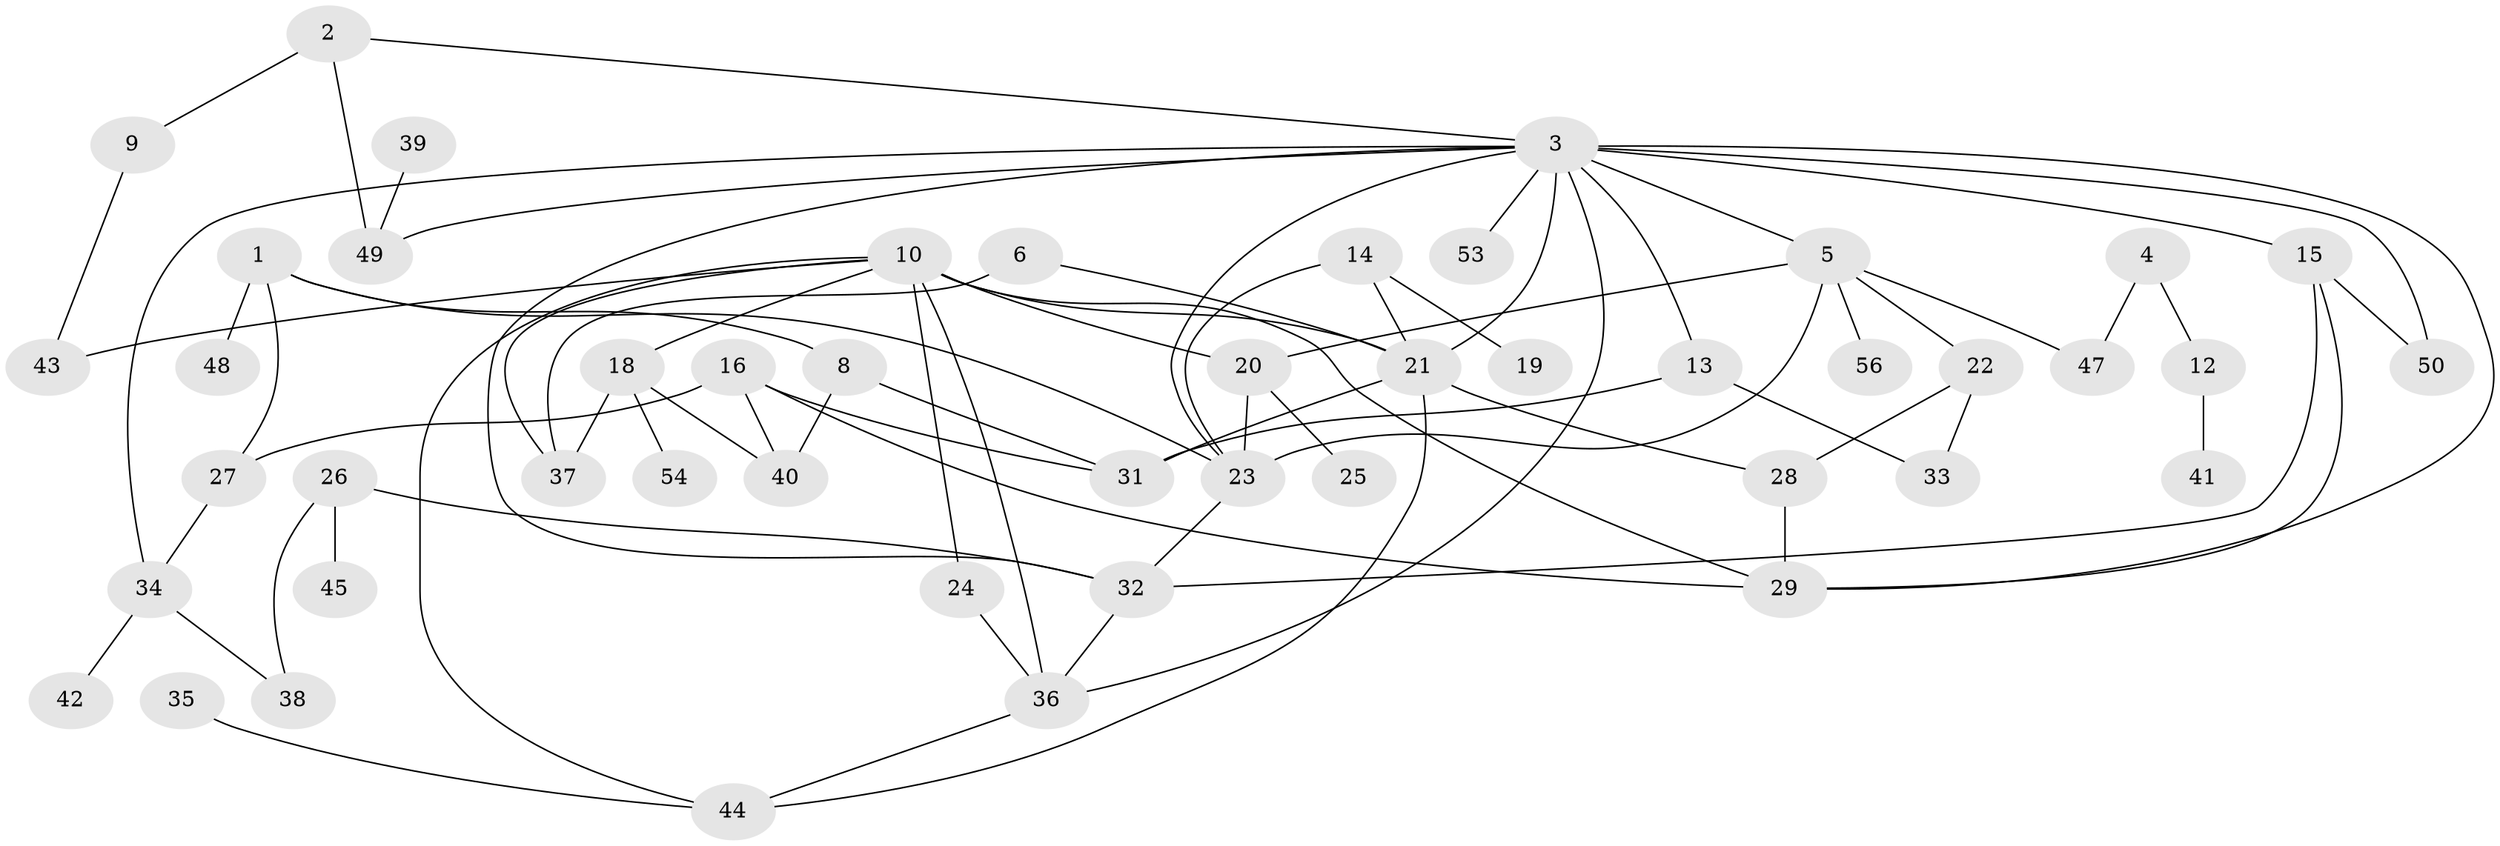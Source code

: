 // original degree distribution, {2: 0.32142857142857145, 3: 0.09821428571428571, 4: 0.125, 1: 0.2767857142857143, 0: 0.044642857142857144, 5: 0.08928571428571429, 7: 0.017857142857142856, 6: 0.026785714285714284}
// Generated by graph-tools (version 1.1) at 2025/33/03/09/25 02:33:48]
// undirected, 48 vertices, 76 edges
graph export_dot {
graph [start="1"]
  node [color=gray90,style=filled];
  1;
  2;
  3;
  4;
  5;
  6;
  8;
  9;
  10;
  12;
  13;
  14;
  15;
  16;
  18;
  19;
  20;
  21;
  22;
  23;
  24;
  25;
  26;
  27;
  28;
  29;
  31;
  32;
  33;
  34;
  35;
  36;
  37;
  38;
  39;
  40;
  41;
  42;
  43;
  44;
  45;
  47;
  48;
  49;
  50;
  53;
  54;
  56;
  1 -- 8 [weight=1.0];
  1 -- 23 [weight=1.0];
  1 -- 27 [weight=1.0];
  1 -- 48 [weight=1.0];
  2 -- 3 [weight=1.0];
  2 -- 9 [weight=1.0];
  2 -- 49 [weight=1.0];
  3 -- 5 [weight=1.0];
  3 -- 13 [weight=1.0];
  3 -- 15 [weight=1.0];
  3 -- 21 [weight=1.0];
  3 -- 23 [weight=1.0];
  3 -- 29 [weight=1.0];
  3 -- 32 [weight=1.0];
  3 -- 34 [weight=1.0];
  3 -- 36 [weight=1.0];
  3 -- 49 [weight=1.0];
  3 -- 50 [weight=1.0];
  3 -- 53 [weight=1.0];
  4 -- 12 [weight=1.0];
  4 -- 47 [weight=1.0];
  5 -- 20 [weight=1.0];
  5 -- 22 [weight=1.0];
  5 -- 23 [weight=1.0];
  5 -- 47 [weight=1.0];
  5 -- 56 [weight=1.0];
  6 -- 21 [weight=1.0];
  6 -- 37 [weight=1.0];
  8 -- 31 [weight=1.0];
  8 -- 40 [weight=1.0];
  9 -- 43 [weight=1.0];
  10 -- 18 [weight=1.0];
  10 -- 20 [weight=1.0];
  10 -- 21 [weight=1.0];
  10 -- 24 [weight=1.0];
  10 -- 29 [weight=1.0];
  10 -- 36 [weight=1.0];
  10 -- 37 [weight=1.0];
  10 -- 43 [weight=1.0];
  10 -- 44 [weight=1.0];
  12 -- 41 [weight=1.0];
  13 -- 31 [weight=1.0];
  13 -- 33 [weight=1.0];
  14 -- 19 [weight=1.0];
  14 -- 21 [weight=1.0];
  14 -- 23 [weight=1.0];
  15 -- 29 [weight=1.0];
  15 -- 32 [weight=1.0];
  15 -- 50 [weight=1.0];
  16 -- 27 [weight=1.0];
  16 -- 29 [weight=1.0];
  16 -- 31 [weight=3.0];
  16 -- 40 [weight=1.0];
  18 -- 37 [weight=1.0];
  18 -- 40 [weight=1.0];
  18 -- 54 [weight=1.0];
  20 -- 23 [weight=1.0];
  20 -- 25 [weight=1.0];
  21 -- 28 [weight=1.0];
  21 -- 31 [weight=1.0];
  21 -- 44 [weight=1.0];
  22 -- 28 [weight=1.0];
  22 -- 33 [weight=1.0];
  23 -- 32 [weight=1.0];
  24 -- 36 [weight=1.0];
  26 -- 32 [weight=1.0];
  26 -- 38 [weight=1.0];
  26 -- 45 [weight=1.0];
  27 -- 34 [weight=1.0];
  28 -- 29 [weight=1.0];
  32 -- 36 [weight=1.0];
  34 -- 38 [weight=1.0];
  34 -- 42 [weight=1.0];
  35 -- 44 [weight=1.0];
  36 -- 44 [weight=1.0];
  39 -- 49 [weight=1.0];
}
